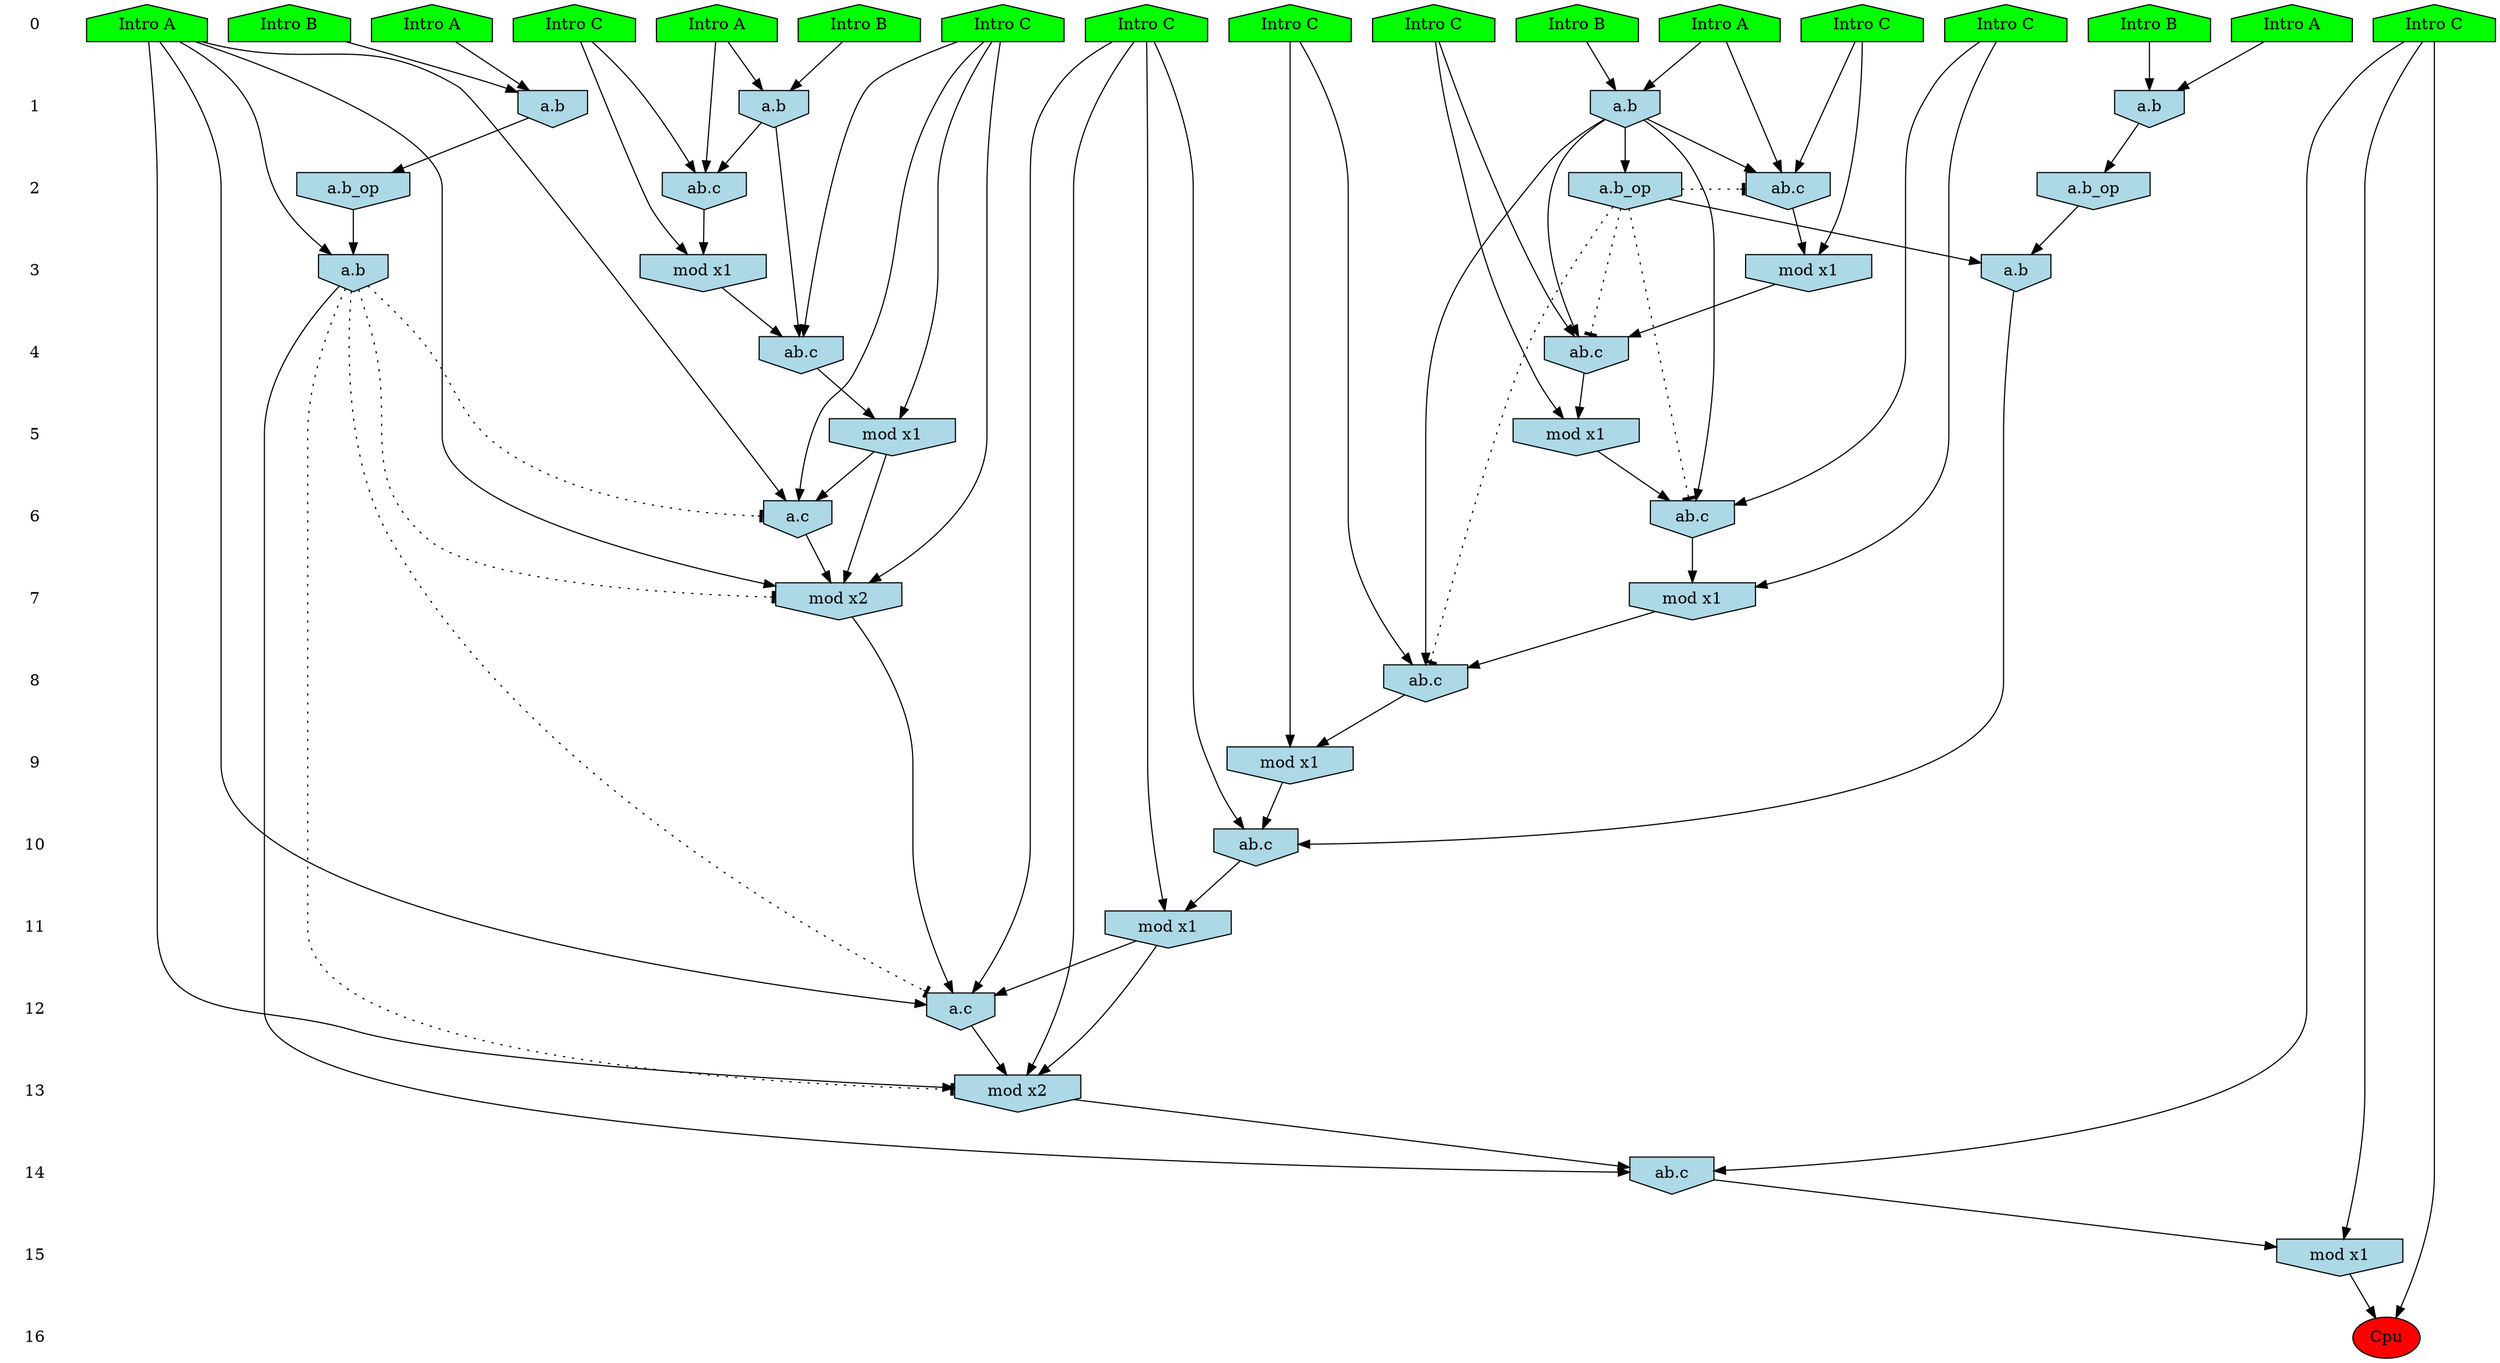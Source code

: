 /* Compression of 1 causal flows obtained in average at 1.939856E+01 t.u */
/* Compressed causal flows were: [3554] */
digraph G{
 ranksep=.5 ; 
{ rank = same ; "0" [shape=plaintext] ; node_1 [label ="Intro B", shape=house, style=filled, fillcolor=green] ;
node_2 [label ="Intro B", shape=house, style=filled, fillcolor=green] ;
node_3 [label ="Intro A", shape=house, style=filled, fillcolor=green] ;
node_4 [label ="Intro B", shape=house, style=filled, fillcolor=green] ;
node_5 [label ="Intro A", shape=house, style=filled, fillcolor=green] ;
node_6 [label ="Intro A", shape=house, style=filled, fillcolor=green] ;
node_7 [label ="Intro B", shape=house, style=filled, fillcolor=green] ;
node_8 [label ="Intro A", shape=house, style=filled, fillcolor=green] ;
node_9 [label ="Intro A", shape=house, style=filled, fillcolor=green] ;
node_10 [label ="Intro C", shape=house, style=filled, fillcolor=green] ;
node_11 [label ="Intro C", shape=house, style=filled, fillcolor=green] ;
node_12 [label ="Intro C", shape=house, style=filled, fillcolor=green] ;
node_13 [label ="Intro C", shape=house, style=filled, fillcolor=green] ;
node_14 [label ="Intro C", shape=house, style=filled, fillcolor=green] ;
node_15 [label ="Intro C", shape=house, style=filled, fillcolor=green] ;
node_16 [label ="Intro C", shape=house, style=filled, fillcolor=green] ;
node_17 [label ="Intro C", shape=house, style=filled, fillcolor=green] ;
}
{ rank = same ; "1" [shape=plaintext] ; node_18 [label="a.b", shape=invhouse, style=filled, fillcolor = lightblue] ;
node_19 [label="a.b", shape=invhouse, style=filled, fillcolor = lightblue] ;
node_25 [label="a.b", shape=invhouse, style=filled, fillcolor = lightblue] ;
node_27 [label="a.b", shape=invhouse, style=filled, fillcolor = lightblue] ;
}
{ rank = same ; "2" [shape=plaintext] ; node_20 [label="ab.c", shape=invhouse, style=filled, fillcolor = lightblue] ;
node_22 [label="a.b_op", shape=invhouse, style=filled, fillcolor = lightblue] ;
node_29 [label="a.b_op", shape=invhouse, style=filled, fillcolor = lightblue] ;
node_30 [label="ab.c", shape=invhouse, style=filled, fillcolor = lightblue] ;
node_36 [label="a.b_op", shape=invhouse, style=filled, fillcolor = lightblue] ;
}
{ rank = same ; "3" [shape=plaintext] ; node_21 [label="mod x1", shape=invhouse, style=filled, fillcolor = lightblue] ;
node_31 [label="mod x1", shape=invhouse, style=filled, fillcolor = lightblue] ;
node_39 [label="a.b", shape=invhouse, style=filled, fillcolor = lightblue] ;
node_44 [label="a.b", shape=invhouse, style=filled, fillcolor = lightblue] ;
}
{ rank = same ; "4" [shape=plaintext] ; node_23 [label="ab.c", shape=invhouse, style=filled, fillcolor = lightblue] ;
node_32 [label="ab.c", shape=invhouse, style=filled, fillcolor = lightblue] ;
}
{ rank = same ; "5" [shape=plaintext] ; node_24 [label="mod x1", shape=invhouse, style=filled, fillcolor = lightblue] ;
node_34 [label="mod x1", shape=invhouse, style=filled, fillcolor = lightblue] ;
}
{ rank = same ; "6" [shape=plaintext] ; node_26 [label="ab.c", shape=invhouse, style=filled, fillcolor = lightblue] ;
node_37 [label="a.c", shape=invhouse, style=filled, fillcolor = lightblue] ;
}
{ rank = same ; "7" [shape=plaintext] ; node_28 [label="mod x1", shape=invhouse, style=filled, fillcolor = lightblue] ;
node_38 [label="mod x2", shape=invhouse, style=filled, fillcolor = lightblue] ;
}
{ rank = same ; "8" [shape=plaintext] ; node_33 [label="ab.c", shape=invhouse, style=filled, fillcolor = lightblue] ;
}
{ rank = same ; "9" [shape=plaintext] ; node_35 [label="mod x1", shape=invhouse, style=filled, fillcolor = lightblue] ;
}
{ rank = same ; "10" [shape=plaintext] ; node_40 [label="ab.c", shape=invhouse, style=filled, fillcolor = lightblue] ;
}
{ rank = same ; "11" [shape=plaintext] ; node_41 [label="mod x1", shape=invhouse, style=filled, fillcolor = lightblue] ;
}
{ rank = same ; "12" [shape=plaintext] ; node_42 [label="a.c", shape=invhouse, style=filled, fillcolor = lightblue] ;
}
{ rank = same ; "13" [shape=plaintext] ; node_43 [label="mod x2", shape=invhouse, style=filled, fillcolor = lightblue] ;
}
{ rank = same ; "14" [shape=plaintext] ; node_45 [label="ab.c", shape=invhouse, style=filled, fillcolor = lightblue] ;
}
{ rank = same ; "15" [shape=plaintext] ; node_46 [label="mod x1", shape=invhouse, style=filled, fillcolor = lightblue] ;
}
{ rank = same ; "16" [shape=plaintext] ; node_47 [label ="Cpu", style=filled, fillcolor=red] ;
}
"0" -> "1" [style="invis"]; 
"1" -> "2" [style="invis"]; 
"2" -> "3" [style="invis"]; 
"3" -> "4" [style="invis"]; 
"4" -> "5" [style="invis"]; 
"5" -> "6" [style="invis"]; 
"6" -> "7" [style="invis"]; 
"7" -> "8" [style="invis"]; 
"8" -> "9" [style="invis"]; 
"9" -> "10" [style="invis"]; 
"10" -> "11" [style="invis"]; 
"11" -> "12" [style="invis"]; 
"12" -> "13" [style="invis"]; 
"13" -> "14" [style="invis"]; 
"14" -> "15" [style="invis"]; 
"15" -> "16" [style="invis"]; 
node_4 -> node_18
node_9 -> node_18
node_2 -> node_19
node_6 -> node_19
node_6 -> node_20
node_15 -> node_20
node_19 -> node_20
node_15 -> node_21
node_20 -> node_21
node_18 -> node_22
node_17 -> node_23
node_19 -> node_23
node_21 -> node_23
node_17 -> node_24
node_23 -> node_24
node_7 -> node_25
node_8 -> node_25
node_11 -> node_26
node_19 -> node_26
node_24 -> node_26
node_1 -> node_27
node_5 -> node_27
node_11 -> node_28
node_26 -> node_28
node_25 -> node_29
node_5 -> node_30
node_16 -> node_30
node_27 -> node_30
node_16 -> node_31
node_30 -> node_31
node_14 -> node_32
node_27 -> node_32
node_31 -> node_32
node_13 -> node_33
node_19 -> node_33
node_28 -> node_33
node_14 -> node_34
node_32 -> node_34
node_13 -> node_35
node_33 -> node_35
node_19 -> node_36
node_3 -> node_37
node_14 -> node_37
node_34 -> node_37
node_3 -> node_38
node_14 -> node_38
node_34 -> node_38
node_37 -> node_38
node_29 -> node_39
node_36 -> node_39
node_12 -> node_40
node_35 -> node_40
node_39 -> node_40
node_12 -> node_41
node_40 -> node_41
node_3 -> node_42
node_12 -> node_42
node_38 -> node_42
node_41 -> node_42
node_3 -> node_43
node_12 -> node_43
node_41 -> node_43
node_42 -> node_43
node_3 -> node_44
node_22 -> node_44
node_10 -> node_45
node_43 -> node_45
node_44 -> node_45
node_10 -> node_46
node_45 -> node_46
node_10 -> node_47
node_46 -> node_47
node_36 -> node_33 [style=dotted, arrowhead = tee] 
node_36 -> node_26 [style=dotted, arrowhead = tee] 
node_36 -> node_23 [style=dotted, arrowhead = tee] 
node_36 -> node_20 [style=dotted, arrowhead = tee] 
node_44 -> node_43 [style=dotted, arrowhead = tee] 
node_44 -> node_42 [style=dotted, arrowhead = tee] 
node_44 -> node_38 [style=dotted, arrowhead = tee] 
node_44 -> node_37 [style=dotted, arrowhead = tee] 
}
/*
 Dot generation time: 0.000000
*/